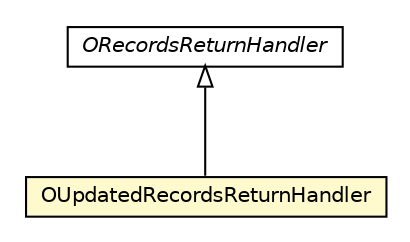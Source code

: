 #!/usr/local/bin/dot
#
# Class diagram 
# Generated by UMLGraph version R5_6-24-gf6e263 (http://www.umlgraph.org/)
#

digraph G {
	edge [fontname="Helvetica",fontsize=10,labelfontname="Helvetica",labelfontsize=10];
	node [fontname="Helvetica",fontsize=10,shape=plaintext];
	nodesep=0.25;
	ranksep=0.5;
	// com.orientechnologies.orient.core.sql.OUpdatedRecordsReturnHandler
	c4322948 [label=<<table title="com.orientechnologies.orient.core.sql.OUpdatedRecordsReturnHandler" border="0" cellborder="1" cellspacing="0" cellpadding="2" port="p" bgcolor="lemonChiffon" href="./OUpdatedRecordsReturnHandler.html">
		<tr><td><table border="0" cellspacing="0" cellpadding="1">
<tr><td align="center" balign="center"> OUpdatedRecordsReturnHandler </td></tr>
		</table></td></tr>
		</table>>, URL="./OUpdatedRecordsReturnHandler.html", fontname="Helvetica", fontcolor="black", fontsize=10.0];
	// com.orientechnologies.orient.core.sql.ORecordsReturnHandler
	c4322975 [label=<<table title="com.orientechnologies.orient.core.sql.ORecordsReturnHandler" border="0" cellborder="1" cellspacing="0" cellpadding="2" port="p" href="./ORecordsReturnHandler.html">
		<tr><td><table border="0" cellspacing="0" cellpadding="1">
<tr><td align="center" balign="center"><font face="Helvetica-Oblique"> ORecordsReturnHandler </font></td></tr>
		</table></td></tr>
		</table>>, URL="./ORecordsReturnHandler.html", fontname="Helvetica", fontcolor="black", fontsize=10.0];
	//com.orientechnologies.orient.core.sql.OUpdatedRecordsReturnHandler extends com.orientechnologies.orient.core.sql.ORecordsReturnHandler
	c4322975:p -> c4322948:p [dir=back,arrowtail=empty];
}

